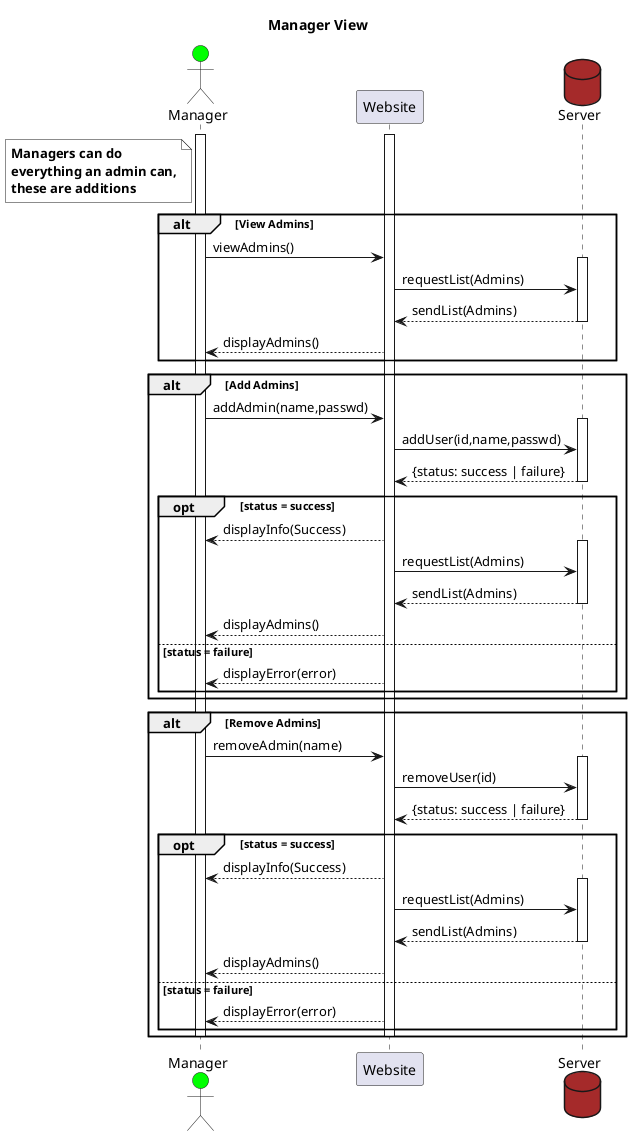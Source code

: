 @startuml Manger View
title Manager View
Actor Manager #lime
participant Website
database Server #brown

note left of Manager #white
**Managers can do** 
**everything an admin can,**
**these are additions**
end note

alt View Admins
activate Manager
activate Website
    Manager->Website: viewAdmins()
activate Server
    Website->Server: requestList(Admins)
    Website<--Server: sendList(Admins)
deactivate Server
    Manager<--Website: displayAdmins()
end

alt Add Admins
    Manager->Website: addAdmin(name,passwd)
activate Server
    Website->Server: addUser(id,name,passwd)
    Website<--Server: {status: success | failure}
deactivate Server
    opt status = success
        Manager<--Website: displayInfo(Success)
    activate Server
        Website->Server: requestList(Admins)
            Website<--Server: sendList(Admins)
    deactivate Server
        Manager<--Website: displayAdmins()
    
    else status = failure
        Manager<--Website: displayError(error)  
    end
end

alt Remove Admins
    Manager->Website: removeAdmin(name)
activate Server
    Website->Server: removeUser(id)
    Website<--Server: {status: success | failure}
deactivate Server
    opt status = success
        Manager<--Website: displayInfo(Success)
    activate Server
        Website->Server: requestList(Admins)
            Website<--Server: sendList(Admins)
    deactivate Server
        Manager<--Website: displayAdmins()
    
    else status = failure
        Manager<--Website: displayError(error)  
    end
deactivate Manager
deactivate Website
end




@enduml
